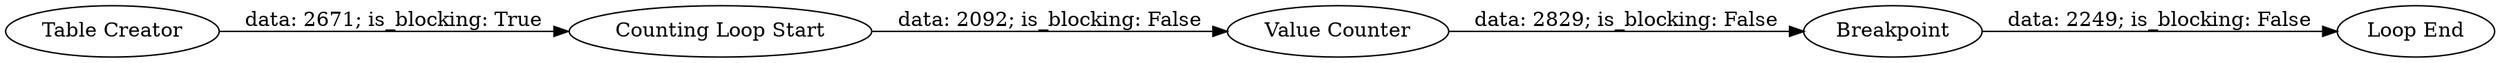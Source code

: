 digraph {
	"-7353081836719345855_1" [label="Table Creator"]
	"-7353081836719345855_8" [label="Loop End"]
	"-7353081836719345855_7" [label="Counting Loop Start"]
	"-7353081836719345855_5" [label="Value Counter"]
	"-7353081836719345855_6" [label=Breakpoint]
	"-7353081836719345855_1" -> "-7353081836719345855_7" [label="data: 2671; is_blocking: True"]
	"-7353081836719345855_5" -> "-7353081836719345855_6" [label="data: 2829; is_blocking: False"]
	"-7353081836719345855_6" -> "-7353081836719345855_8" [label="data: 2249; is_blocking: False"]
	"-7353081836719345855_7" -> "-7353081836719345855_5" [label="data: 2092; is_blocking: False"]
	rankdir=LR
}
